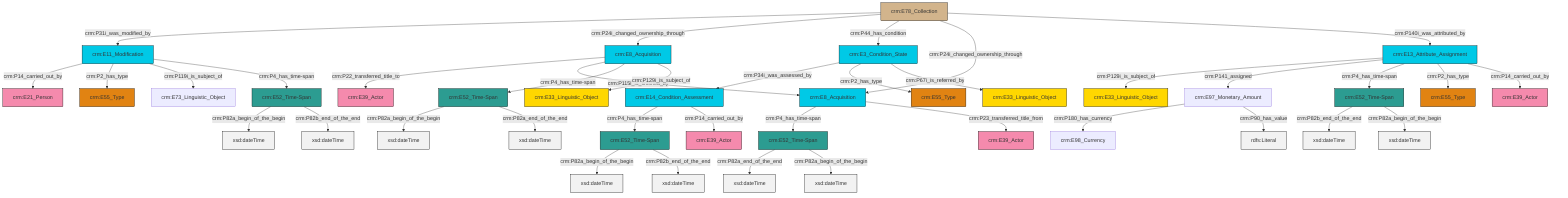 graph TD
classDef Literal fill:#f2f2f2,stroke:#000000;
classDef CRM_Entity fill:#FFFFFF,stroke:#000000;
classDef Temporal_Entity fill:#00C9E6, stroke:#000000;
classDef Type fill:#E18312, stroke:#000000;
classDef Time-Span fill:#2C9C91, stroke:#000000;
classDef Appellation fill:#FFEB7F, stroke:#000000;
classDef Place fill:#008836, stroke:#000000;
classDef Persistent_Item fill:#B266B2, stroke:#000000;
classDef Conceptual_Object fill:#FFD700, stroke:#000000;
classDef Physical_Thing fill:#D2B48C, stroke:#000000;
classDef Actor fill:#f58aad, stroke:#000000;
classDef PC_Classes fill:#4ce600, stroke:#000000;
classDef Multi fill:#cccccc,stroke:#000000;

0["crm:E97_Monetary_Amount"]:::Default -->|crm:P180_has_currency| 1["crm:E98_Currency"]:::Default
6["crm:E3_Condition_State"]:::Temporal_Entity -->|crm:P34i_was_assessed_by| 7["crm:E14_Condition_Assessment"]:::Temporal_Entity
7["crm:E14_Condition_Assessment"]:::Temporal_Entity -->|crm:P4_has_time-span| 10["crm:E52_Time-Span"]:::Time-Span
11["crm:E52_Time-Span"]:::Time-Span -->|crm:P82a_begin_of_the_begin| 12[xsd:dateTime]:::Literal
13["crm:E13_Attribute_Assignment"]:::Temporal_Entity -->|crm:P129i_is_subject_of| 14["crm:E33_Linguistic_Object"]:::Conceptual_Object
21["crm:E11_Modification"]:::Temporal_Entity -->|crm:P14_carried_out_by| 15["crm:E21_Person"]:::Actor
22["crm:E8_Acquisition"]:::Temporal_Entity -->|crm:P4_has_time-span| 23["crm:E52_Time-Span"]:::Time-Span
6["crm:E3_Condition_State"]:::Temporal_Entity -->|crm:P2_has_type| 24["crm:E55_Type"]:::Type
21["crm:E11_Modification"]:::Temporal_Entity -->|crm:P2_has_type| 26["crm:E55_Type"]:::Type
29["crm:E78_Collection"]:::Physical_Thing -->|crm:P31i_was_modified_by| 21["crm:E11_Modification"]:::Temporal_Entity
30["crm:E8_Acquisition"]:::Temporal_Entity -->|crm:P22_transferred_title_to| 31["crm:E39_Actor"]:::Actor
29["crm:E78_Collection"]:::Physical_Thing -->|crm:P24i_changed_ownership_through| 30["crm:E8_Acquisition"]:::Temporal_Entity
29["crm:E78_Collection"]:::Physical_Thing -->|crm:P44_has_condition| 6["crm:E3_Condition_State"]:::Temporal_Entity
7["crm:E14_Condition_Assessment"]:::Temporal_Entity -->|crm:P14_carried_out_by| 2["crm:E39_Actor"]:::Actor
13["crm:E13_Attribute_Assignment"]:::Temporal_Entity -->|crm:P141_assigned| 0["crm:E97_Monetary_Amount"]:::Default
30["crm:E8_Acquisition"]:::Temporal_Entity -->|crm:P115i_is_finished_by| 22["crm:E8_Acquisition"]:::Temporal_Entity
21["crm:E11_Modification"]:::Temporal_Entity -->|crm:P119i_is_subject_of| 37["crm:E73_Linguistic_Object"]:::Default
21["crm:E11_Modification"]:::Temporal_Entity -->|crm:P4_has_time-span| 11["crm:E52_Time-Span"]:::Time-Span
17["crm:E52_Time-Span"]:::Time-Span -->|crm:P82a_begin_of_the_begin| 42[xsd:dateTime]:::Literal
30["crm:E8_Acquisition"]:::Temporal_Entity -->|crm:P4_has_time-span| 17["crm:E52_Time-Span"]:::Time-Span
22["crm:E8_Acquisition"]:::Temporal_Entity -->|crm:P23_transferred_title_from| 45["crm:E39_Actor"]:::Actor
30["crm:E8_Acquisition"]:::Temporal_Entity -->|crm:P129i_is_subject_of| 4["crm:E33_Linguistic_Object"]:::Conceptual_Object
13["crm:E13_Attribute_Assignment"]:::Temporal_Entity -->|crm:P4_has_time-span| 19["crm:E52_Time-Span"]:::Time-Span
10["crm:E52_Time-Span"]:::Time-Span -->|crm:P82a_begin_of_the_begin| 46[xsd:dateTime]:::Literal
11["crm:E52_Time-Span"]:::Time-Span -->|crm:P82b_end_of_the_end| 47[xsd:dateTime]:::Literal
0["crm:E97_Monetary_Amount"]:::Default -->|crm:P90_has_value| 48[rdfs:Literal]:::Literal
19["crm:E52_Time-Span"]:::Time-Span -->|crm:P82b_end_of_the_end| 50[xsd:dateTime]:::Literal
19["crm:E52_Time-Span"]:::Time-Span -->|crm:P82a_begin_of_the_begin| 51[xsd:dateTime]:::Literal
6["crm:E3_Condition_State"]:::Temporal_Entity -->|crm:P67i_is_referred_by| 8["crm:E33_Linguistic_Object"]:::Conceptual_Object
17["crm:E52_Time-Span"]:::Time-Span -->|crm:P82a_end_of_the_end| 53[xsd:dateTime]:::Literal
29["crm:E78_Collection"]:::Physical_Thing -->|crm:P24i_changed_ownership_through| 22["crm:E8_Acquisition"]:::Temporal_Entity
23["crm:E52_Time-Span"]:::Time-Span -->|crm:P82a_end_of_the_end| 55[xsd:dateTime]:::Literal
13["crm:E13_Attribute_Assignment"]:::Temporal_Entity -->|crm:P2_has_type| 43["crm:E55_Type"]:::Type
10["crm:E52_Time-Span"]:::Time-Span -->|crm:P82b_end_of_the_end| 58[xsd:dateTime]:::Literal
13["crm:E13_Attribute_Assignment"]:::Temporal_Entity -->|crm:P14_carried_out_by| 38["crm:E39_Actor"]:::Actor
23["crm:E52_Time-Span"]:::Time-Span -->|crm:P82a_begin_of_the_begin| 59[xsd:dateTime]:::Literal
29["crm:E78_Collection"]:::Physical_Thing -->|crm:P140i_was_attributed_by| 13["crm:E13_Attribute_Assignment"]:::Temporal_Entity